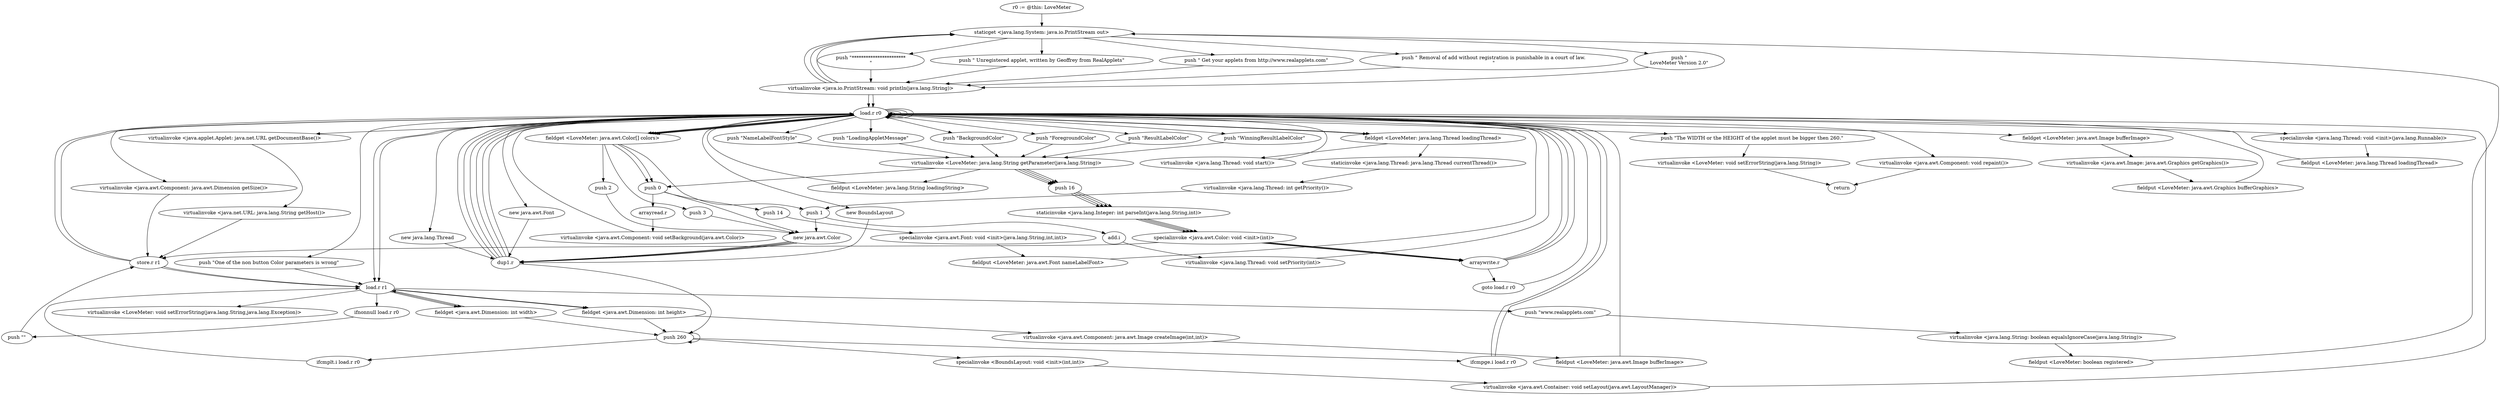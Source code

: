 digraph "" {
    "r0 := @this: LoveMeter"
    "staticget <java.lang.System: java.io.PrintStream out>"
    "r0 := @this: LoveMeter"->"staticget <java.lang.System: java.io.PrintStream out>";
    "push \"\nLoveMeter Version 2.0\""
    "staticget <java.lang.System: java.io.PrintStream out>"->"push \"\nLoveMeter Version 2.0\"";
    "virtualinvoke <java.io.PrintStream: void println(java.lang.String)>"
    "push \"\nLoveMeter Version 2.0\""->"virtualinvoke <java.io.PrintStream: void println(java.lang.String)>";
    "virtualinvoke <java.io.PrintStream: void println(java.lang.String)>"->"staticget <java.lang.System: java.io.PrintStream out>";
    "push \"***********************\n\""
    "staticget <java.lang.System: java.io.PrintStream out>"->"push \"***********************\n\"";
    "push \"***********************\n\""->"virtualinvoke <java.io.PrintStream: void println(java.lang.String)>";
    "load.r r0"
    "virtualinvoke <java.io.PrintStream: void println(java.lang.String)>"->"load.r r0";
    "virtualinvoke <java.applet.Applet: java.net.URL getDocumentBase()>"
    "load.r r0"->"virtualinvoke <java.applet.Applet: java.net.URL getDocumentBase()>";
    "virtualinvoke <java.net.URL: java.lang.String getHost()>"
    "virtualinvoke <java.applet.Applet: java.net.URL getDocumentBase()>"->"virtualinvoke <java.net.URL: java.lang.String getHost()>";
    "store.r r1"
    "virtualinvoke <java.net.URL: java.lang.String getHost()>"->"store.r r1";
    "load.r r1"
    "store.r r1"->"load.r r1";
    "ifnonnull load.r r0"
    "load.r r1"->"ifnonnull load.r r0";
    "push \"\""
    "ifnonnull load.r r0"->"push \"\"";
    "push \"\""->"store.r r1";
    "store.r r1"->"load.r r0";
    "load.r r0"->"load.r r1";
    "push \"www.realapplets.com\""
    "load.r r1"->"push \"www.realapplets.com\"";
    "virtualinvoke <java.lang.String: boolean equalsIgnoreCase(java.lang.String)>"
    "push \"www.realapplets.com\""->"virtualinvoke <java.lang.String: boolean equalsIgnoreCase(java.lang.String)>";
    "fieldput <LoveMeter: boolean registered>"
    "virtualinvoke <java.lang.String: boolean equalsIgnoreCase(java.lang.String)>"->"fieldput <LoveMeter: boolean registered>";
    "fieldput <LoveMeter: boolean registered>"->"staticget <java.lang.System: java.io.PrintStream out>";
    "push \" Unregistered applet, written by Geoffrey from RealApplets\""
    "staticget <java.lang.System: java.io.PrintStream out>"->"push \" Unregistered applet, written by Geoffrey from RealApplets\"";
    "push \" Unregistered applet, written by Geoffrey from RealApplets\""->"virtualinvoke <java.io.PrintStream: void println(java.lang.String)>";
    "virtualinvoke <java.io.PrintStream: void println(java.lang.String)>"->"staticget <java.lang.System: java.io.PrintStream out>";
    "push \" Get your applets from http://www.realapplets.com\""
    "staticget <java.lang.System: java.io.PrintStream out>"->"push \" Get your applets from http://www.realapplets.com\"";
    "push \" Get your applets from http://www.realapplets.com\""->"virtualinvoke <java.io.PrintStream: void println(java.lang.String)>";
    "virtualinvoke <java.io.PrintStream: void println(java.lang.String)>"->"staticget <java.lang.System: java.io.PrintStream out>";
    "push \" Removal of add without registration is punishable in a court of law.\n\""
    "staticget <java.lang.System: java.io.PrintStream out>"->"push \" Removal of add without registration is punishable in a court of law.\n\"";
    "push \" Removal of add without registration is punishable in a court of law.\n\""->"virtualinvoke <java.io.PrintStream: void println(java.lang.String)>";
    "virtualinvoke <java.io.PrintStream: void println(java.lang.String)>"->"load.r r0";
    "virtualinvoke <java.awt.Component: java.awt.Dimension getSize()>"
    "load.r r0"->"virtualinvoke <java.awt.Component: java.awt.Dimension getSize()>";
    "virtualinvoke <java.awt.Component: java.awt.Dimension getSize()>"->"store.r r1";
    "store.r r1"->"load.r r1";
    "fieldget <java.awt.Dimension: int width>"
    "load.r r1"->"fieldget <java.awt.Dimension: int width>";
    "push 260"
    "fieldget <java.awt.Dimension: int width>"->"push 260";
    "ifcmplt.i load.r r0"
    "push 260"->"ifcmplt.i load.r r0";
    "ifcmplt.i load.r r0"->"load.r r1";
    "fieldget <java.awt.Dimension: int height>"
    "load.r r1"->"fieldget <java.awt.Dimension: int height>";
    "fieldget <java.awt.Dimension: int height>"->"push 260";
    "ifcmpge.i load.r r0"
    "push 260"->"ifcmpge.i load.r r0";
    "ifcmpge.i load.r r0"->"load.r r0";
    "push \"The WIDTH or the HEIGHT of the applet must be bigger then 260.\""
    "load.r r0"->"push \"The WIDTH or the HEIGHT of the applet must be bigger then 260.\"";
    "virtualinvoke <LoveMeter: void setErrorString(java.lang.String)>"
    "push \"The WIDTH or the HEIGHT of the applet must be bigger then 260.\""->"virtualinvoke <LoveMeter: void setErrorString(java.lang.String)>";
    "return"
    "virtualinvoke <LoveMeter: void setErrorString(java.lang.String)>"->"return";
    "ifcmpge.i load.r r0"->"load.r r0";
    "load.r r0"->"load.r r0";
    "load.r r0"->"load.r r1";
    "load.r r1"->"fieldget <java.awt.Dimension: int width>";
    "fieldget <java.awt.Dimension: int width>"->"load.r r1";
    "load.r r1"->"fieldget <java.awt.Dimension: int height>";
    "virtualinvoke <java.awt.Component: java.awt.Image createImage(int,int)>"
    "fieldget <java.awt.Dimension: int height>"->"virtualinvoke <java.awt.Component: java.awt.Image createImage(int,int)>";
    "fieldput <LoveMeter: java.awt.Image bufferImage>"
    "virtualinvoke <java.awt.Component: java.awt.Image createImage(int,int)>"->"fieldput <LoveMeter: java.awt.Image bufferImage>";
    "fieldput <LoveMeter: java.awt.Image bufferImage>"->"load.r r0";
    "load.r r0"->"load.r r0";
    "fieldget <LoveMeter: java.awt.Image bufferImage>"
    "load.r r0"->"fieldget <LoveMeter: java.awt.Image bufferImage>";
    "virtualinvoke <java.awt.Image: java.awt.Graphics getGraphics()>"
    "fieldget <LoveMeter: java.awt.Image bufferImage>"->"virtualinvoke <java.awt.Image: java.awt.Graphics getGraphics()>";
    "fieldput <LoveMeter: java.awt.Graphics bufferGraphics>"
    "virtualinvoke <java.awt.Image: java.awt.Graphics getGraphics()>"->"fieldput <LoveMeter: java.awt.Graphics bufferGraphics>";
    "fieldput <LoveMeter: java.awt.Graphics bufferGraphics>"->"load.r r0";
    "fieldget <LoveMeter: java.awt.Color[] colors>"
    "load.r r0"->"fieldget <LoveMeter: java.awt.Color[] colors>";
    "push 0"
    "fieldget <LoveMeter: java.awt.Color[] colors>"->"push 0";
    "new java.awt.Color"
    "push 0"->"new java.awt.Color";
    "dup1.r"
    "new java.awt.Color"->"dup1.r";
    "dup1.r"->"load.r r0";
    "push \"BackgroundColor\""
    "load.r r0"->"push \"BackgroundColor\"";
    "virtualinvoke <LoveMeter: java.lang.String getParameter(java.lang.String)>"
    "push \"BackgroundColor\""->"virtualinvoke <LoveMeter: java.lang.String getParameter(java.lang.String)>";
    "push 16"
    "virtualinvoke <LoveMeter: java.lang.String getParameter(java.lang.String)>"->"push 16";
    "staticinvoke <java.lang.Integer: int parseInt(java.lang.String,int)>"
    "push 16"->"staticinvoke <java.lang.Integer: int parseInt(java.lang.String,int)>";
    "specialinvoke <java.awt.Color: void <init>(int)>"
    "staticinvoke <java.lang.Integer: int parseInt(java.lang.String,int)>"->"specialinvoke <java.awt.Color: void <init>(int)>";
    "arraywrite.r"
    "specialinvoke <java.awt.Color: void <init>(int)>"->"arraywrite.r";
    "arraywrite.r"->"load.r r0";
    "load.r r0"->"fieldget <LoveMeter: java.awt.Color[] colors>";
    "push 1"
    "fieldget <LoveMeter: java.awt.Color[] colors>"->"push 1";
    "push 1"->"new java.awt.Color";
    "new java.awt.Color"->"dup1.r";
    "dup1.r"->"load.r r0";
    "push \"ForegroundColor\""
    "load.r r0"->"push \"ForegroundColor\"";
    "push \"ForegroundColor\""->"virtualinvoke <LoveMeter: java.lang.String getParameter(java.lang.String)>";
    "virtualinvoke <LoveMeter: java.lang.String getParameter(java.lang.String)>"->"push 16";
    "push 16"->"staticinvoke <java.lang.Integer: int parseInt(java.lang.String,int)>";
    "staticinvoke <java.lang.Integer: int parseInt(java.lang.String,int)>"->"specialinvoke <java.awt.Color: void <init>(int)>";
    "specialinvoke <java.awt.Color: void <init>(int)>"->"arraywrite.r";
    "arraywrite.r"->"load.r r0";
    "load.r r0"->"fieldget <LoveMeter: java.awt.Color[] colors>";
    "push 2"
    "fieldget <LoveMeter: java.awt.Color[] colors>"->"push 2";
    "push 2"->"new java.awt.Color";
    "new java.awt.Color"->"dup1.r";
    "dup1.r"->"load.r r0";
    "push \"ResultLabelColor\""
    "load.r r0"->"push \"ResultLabelColor\"";
    "push \"ResultLabelColor\""->"virtualinvoke <LoveMeter: java.lang.String getParameter(java.lang.String)>";
    "virtualinvoke <LoveMeter: java.lang.String getParameter(java.lang.String)>"->"push 16";
    "push 16"->"staticinvoke <java.lang.Integer: int parseInt(java.lang.String,int)>";
    "staticinvoke <java.lang.Integer: int parseInt(java.lang.String,int)>"->"specialinvoke <java.awt.Color: void <init>(int)>";
    "specialinvoke <java.awt.Color: void <init>(int)>"->"arraywrite.r";
    "arraywrite.r"->"load.r r0";
    "load.r r0"->"fieldget <LoveMeter: java.awt.Color[] colors>";
    "push 3"
    "fieldget <LoveMeter: java.awt.Color[] colors>"->"push 3";
    "push 3"->"new java.awt.Color";
    "new java.awt.Color"->"dup1.r";
    "dup1.r"->"load.r r0";
    "push \"WinningResultLabelColor\""
    "load.r r0"->"push \"WinningResultLabelColor\"";
    "push \"WinningResultLabelColor\""->"virtualinvoke <LoveMeter: java.lang.String getParameter(java.lang.String)>";
    "virtualinvoke <LoveMeter: java.lang.String getParameter(java.lang.String)>"->"push 16";
    "push 16"->"staticinvoke <java.lang.Integer: int parseInt(java.lang.String,int)>";
    "staticinvoke <java.lang.Integer: int parseInt(java.lang.String,int)>"->"specialinvoke <java.awt.Color: void <init>(int)>";
    "specialinvoke <java.awt.Color: void <init>(int)>"->"arraywrite.r";
    "goto load.r r0"
    "arraywrite.r"->"goto load.r r0";
    "goto load.r r0"->"load.r r0";
    "load.r r0"->"load.r r0";
    "load.r r0"->"fieldget <LoveMeter: java.awt.Color[] colors>";
    "fieldget <LoveMeter: java.awt.Color[] colors>"->"push 0";
    "arrayread.r"
    "push 0"->"arrayread.r";
    "virtualinvoke <java.awt.Component: void setBackground(java.awt.Color)>"
    "arrayread.r"->"virtualinvoke <java.awt.Component: void setBackground(java.awt.Color)>";
    "virtualinvoke <java.awt.Component: void setBackground(java.awt.Color)>"->"load.r r0";
    "new java.awt.Font"
    "load.r r0"->"new java.awt.Font";
    "new java.awt.Font"->"dup1.r";
    "dup1.r"->"load.r r0";
    "push \"NameLabelFontStyle\""
    "load.r r0"->"push \"NameLabelFontStyle\"";
    "push \"NameLabelFontStyle\""->"virtualinvoke <LoveMeter: java.lang.String getParameter(java.lang.String)>";
    "virtualinvoke <LoveMeter: java.lang.String getParameter(java.lang.String)>"->"push 0";
    "push 14"
    "push 0"->"push 14";
    "specialinvoke <java.awt.Font: void <init>(java.lang.String,int,int)>"
    "push 14"->"specialinvoke <java.awt.Font: void <init>(java.lang.String,int,int)>";
    "fieldput <LoveMeter: java.awt.Font nameLabelFont>"
    "specialinvoke <java.awt.Font: void <init>(java.lang.String,int,int)>"->"fieldput <LoveMeter: java.awt.Font nameLabelFont>";
    "fieldput <LoveMeter: java.awt.Font nameLabelFont>"->"load.r r0";
    "load.r r0"->"load.r r0";
    "push \"LoadingAppletMessage\""
    "load.r r0"->"push \"LoadingAppletMessage\"";
    "push \"LoadingAppletMessage\""->"virtualinvoke <LoveMeter: java.lang.String getParameter(java.lang.String)>";
    "fieldput <LoveMeter: java.lang.String loadingString>"
    "virtualinvoke <LoveMeter: java.lang.String getParameter(java.lang.String)>"->"fieldput <LoveMeter: java.lang.String loadingString>";
    "fieldput <LoveMeter: java.lang.String loadingString>"->"load.r r0";
    "new BoundsLayout"
    "load.r r0"->"new BoundsLayout";
    "new BoundsLayout"->"dup1.r";
    "dup1.r"->"push 260";
    "push 260"->"push 260";
    "specialinvoke <BoundsLayout: void <init>(int,int)>"
    "push 260"->"specialinvoke <BoundsLayout: void <init>(int,int)>";
    "virtualinvoke <java.awt.Container: void setLayout(java.awt.LayoutManager)>"
    "specialinvoke <BoundsLayout: void <init>(int,int)>"->"virtualinvoke <java.awt.Container: void setLayout(java.awt.LayoutManager)>";
    "virtualinvoke <java.awt.Container: void setLayout(java.awt.LayoutManager)>"->"load.r r0";
    "new java.lang.Thread"
    "load.r r0"->"new java.lang.Thread";
    "new java.lang.Thread"->"dup1.r";
    "dup1.r"->"load.r r0";
    "specialinvoke <java.lang.Thread: void <init>(java.lang.Runnable)>"
    "load.r r0"->"specialinvoke <java.lang.Thread: void <init>(java.lang.Runnable)>";
    "fieldput <LoveMeter: java.lang.Thread loadingThread>"
    "specialinvoke <java.lang.Thread: void <init>(java.lang.Runnable)>"->"fieldput <LoveMeter: java.lang.Thread loadingThread>";
    "fieldput <LoveMeter: java.lang.Thread loadingThread>"->"load.r r0";
    "fieldget <LoveMeter: java.lang.Thread loadingThread>"
    "load.r r0"->"fieldget <LoveMeter: java.lang.Thread loadingThread>";
    "staticinvoke <java.lang.Thread: java.lang.Thread currentThread()>"
    "fieldget <LoveMeter: java.lang.Thread loadingThread>"->"staticinvoke <java.lang.Thread: java.lang.Thread currentThread()>";
    "virtualinvoke <java.lang.Thread: int getPriority()>"
    "staticinvoke <java.lang.Thread: java.lang.Thread currentThread()>"->"virtualinvoke <java.lang.Thread: int getPriority()>";
    "virtualinvoke <java.lang.Thread: int getPriority()>"->"push 1";
    "add.i"
    "push 1"->"add.i";
    "virtualinvoke <java.lang.Thread: void setPriority(int)>"
    "add.i"->"virtualinvoke <java.lang.Thread: void setPriority(int)>";
    "virtualinvoke <java.lang.Thread: void setPriority(int)>"->"load.r r0";
    "load.r r0"->"fieldget <LoveMeter: java.lang.Thread loadingThread>";
    "virtualinvoke <java.lang.Thread: void start()>"
    "fieldget <LoveMeter: java.lang.Thread loadingThread>"->"virtualinvoke <java.lang.Thread: void start()>";
    "virtualinvoke <java.lang.Thread: void start()>"->"load.r r0";
    "virtualinvoke <java.awt.Component: void repaint()>"
    "load.r r0"->"virtualinvoke <java.awt.Component: void repaint()>";
    "virtualinvoke <java.awt.Component: void repaint()>"->"return";
    "specialinvoke <java.awt.Color: void <init>(int)>"->"store.r r1";
    "store.r r1"->"load.r r0";
    "push \"One of the non button Color parameters is wrong\""
    "load.r r0"->"push \"One of the non button Color parameters is wrong\"";
    "push \"One of the non button Color parameters is wrong\""->"load.r r1";
    "virtualinvoke <LoveMeter: void setErrorString(java.lang.String,java.lang.Exception)>"
    "load.r r1"->"virtualinvoke <LoveMeter: void setErrorString(java.lang.String,java.lang.Exception)>";
}
